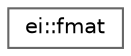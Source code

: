 digraph "Graphical Class Hierarchy"
{
 // LATEX_PDF_SIZE
  bgcolor="transparent";
  edge [fontname=Helvetica,fontsize=10,labelfontname=Helvetica,labelfontsize=10];
  node [fontname=Helvetica,fontsize=10,shape=box,height=0.2,width=0.4];
  rankdir="LR";
  Node0 [id="Node000000",label="ei::fmat",height=0.2,width=0.4,color="grey40", fillcolor="white", style="filled",URL="$structei_1_1fmat.html",tooltip=" "];
}
